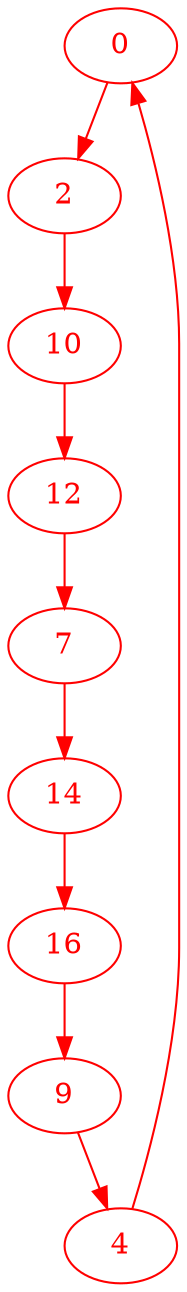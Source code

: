 digraph g{
node [color = red, fontcolor=red]; 0 2 4 7 9 10 12 14 16 ;
0 -> 2 [color=red] ;
2 -> 10 [color=red] ;
4 -> 0 [color=red] ;
7 -> 14 [color=red] ;
9 -> 4 [color=red] ;
10 -> 12 [color=red] ;
12 -> 7 [color=red] ;
14 -> 16 [color=red] ;
16 -> 9 [color=red] ;
}